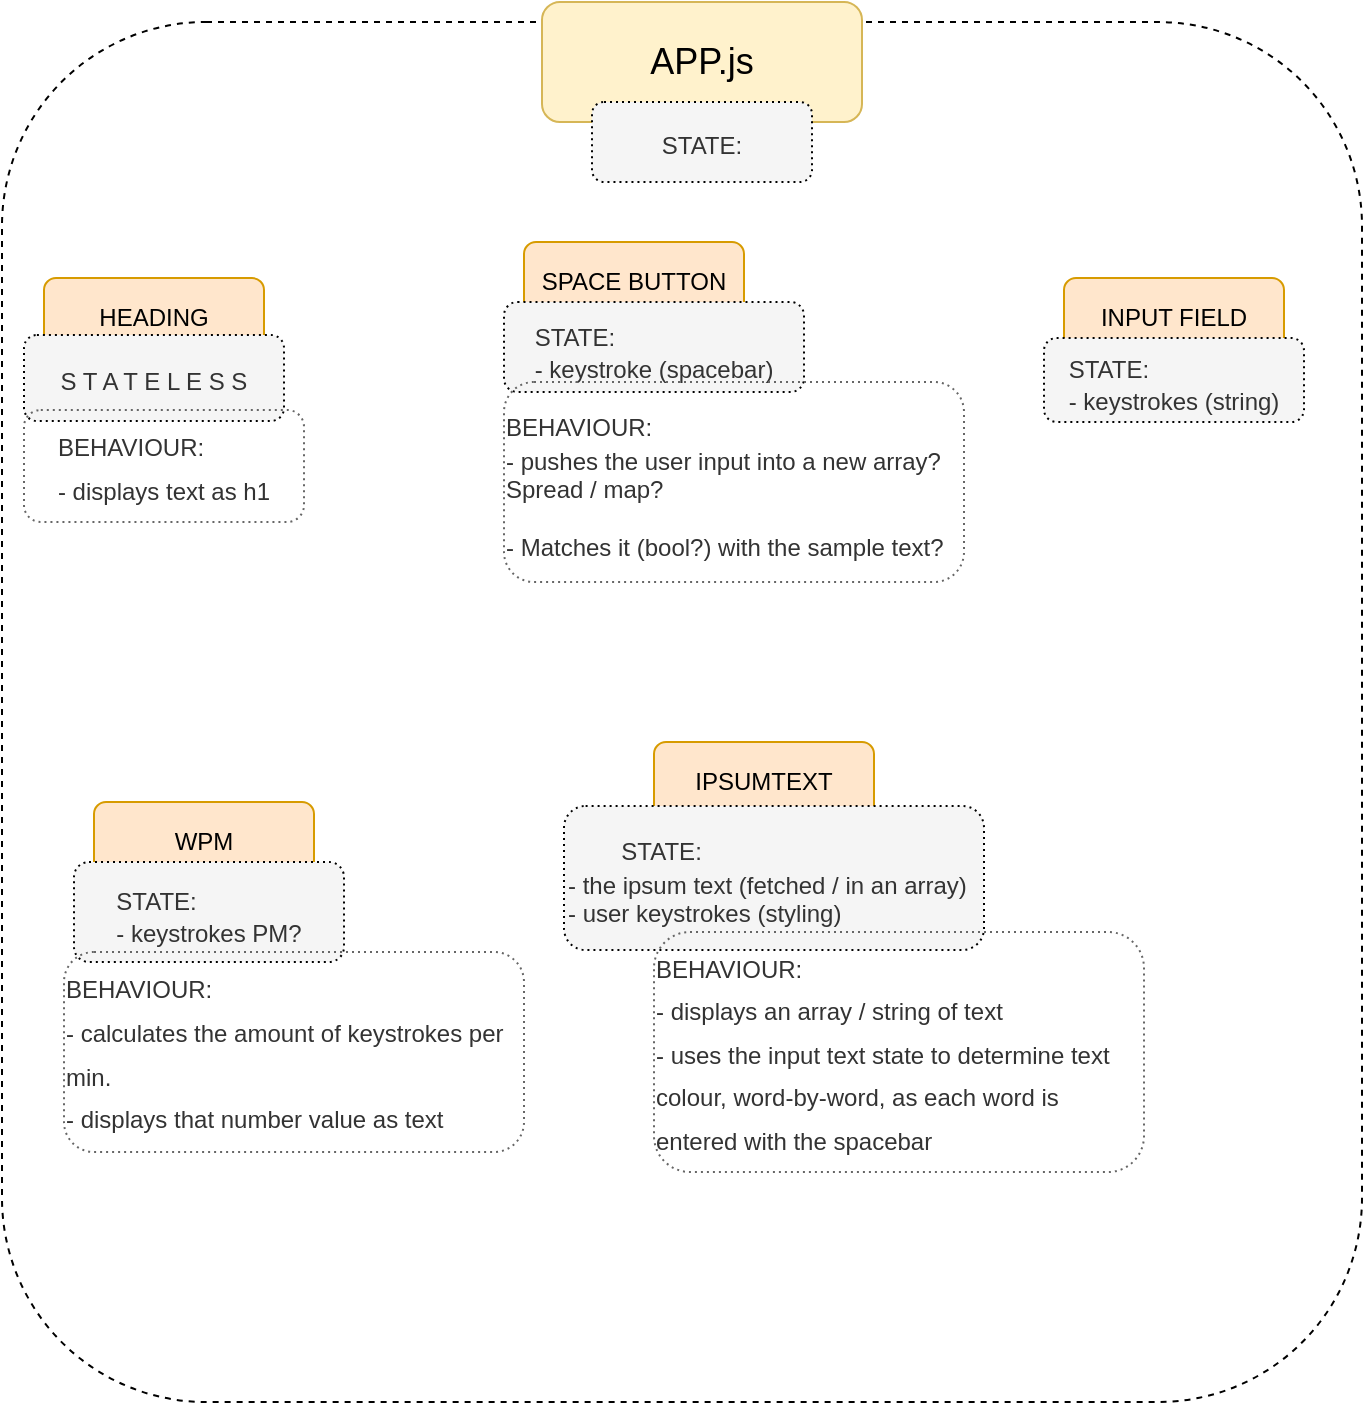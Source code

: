 <mxfile>
    <diagram id="mc69BzW-jYdgBbmferOv" name="Page-1">
        <mxGraphModel dx="883" dy="441" grid="1" gridSize="10" guides="1" tooltips="1" connect="1" arrows="1" fold="1" page="1" pageScale="1" pageWidth="850" pageHeight="1100" math="0" shadow="0">
            <root>
                <mxCell id="0"/>
                <mxCell id="1" parent="0"/>
                <mxCell id="19" value="" style="rounded=1;whiteSpace=wrap;html=1;fontSize=12;strokeColor=#000000;fillColor=none;dashed=1;" vertex="1" parent="1">
                    <mxGeometry x="119" y="40" width="680" height="690" as="geometry"/>
                </mxCell>
                <mxCell id="2" value="&lt;font style=&quot;font-size: 18px&quot;&gt;APP.js&lt;/font&gt;" style="rounded=1;whiteSpace=wrap;html=1;align=center;fillColor=#fff2cc;strokeColor=#d6b656;" vertex="1" parent="1">
                    <mxGeometry x="389" y="30" width="160" height="60" as="geometry"/>
                </mxCell>
                <mxCell id="3" value="HEADING" style="rounded=1;whiteSpace=wrap;html=1;align=center;fillColor=#ffe6cc;strokeColor=#d79b00;" vertex="1" parent="1">
                    <mxGeometry x="140" y="168" width="110" height="40" as="geometry"/>
                </mxCell>
                <mxCell id="11" value="IPSUMTEXT" style="rounded=1;whiteSpace=wrap;html=1;align=center;fillColor=#ffe6cc;strokeColor=#d79b00;" vertex="1" parent="1">
                    <mxGeometry x="445" y="400" width="110" height="40" as="geometry"/>
                </mxCell>
                <mxCell id="13" value="&lt;font style=&quot;font-size: 12px&quot;&gt;STATE:&lt;/font&gt;" style="rounded=1;whiteSpace=wrap;html=1;fontSize=18;fillColor=#f5f5f5;strokeColor=default;fontColor=#333333;dashed=1;dashPattern=1 2;" vertex="1" parent="1">
                    <mxGeometry x="414" y="80" width="110" height="40" as="geometry"/>
                </mxCell>
                <mxCell id="15" value="&lt;div&gt;&lt;span style=&quot;font-size: 12px&quot;&gt;&lt;span style=&quot;white-space: pre&quot;&gt;&#9;&lt;/span&gt;STATE:&lt;/span&gt;&lt;/div&gt;&lt;font style=&quot;font-size: 12px&quot;&gt;&lt;div&gt;&lt;span&gt;- the ipsum text (fetched / in an array)&lt;/span&gt;&lt;/div&gt;&lt;div&gt;&lt;span&gt;- user keystrokes (styling)&lt;/span&gt;&lt;/div&gt;&lt;/font&gt;" style="rounded=1;whiteSpace=wrap;html=1;fontSize=18;fillColor=#f5f5f5;strokeColor=default;fontColor=#333333;dashed=1;dashPattern=1 2;align=left;" vertex="1" parent="1">
                    <mxGeometry x="400" y="432" width="210" height="72" as="geometry"/>
                </mxCell>
                <mxCell id="20" value="INPUT FIELD" style="rounded=1;whiteSpace=wrap;html=1;align=center;fillColor=#ffe6cc;strokeColor=#d79b00;" vertex="1" parent="1">
                    <mxGeometry x="650" y="168" width="110" height="40" as="geometry"/>
                </mxCell>
                <mxCell id="16" value="&lt;div style=&quot;text-align: left&quot;&gt;&lt;span style=&quot;font-size: 12px&quot;&gt;STATE:&lt;/span&gt;&lt;/div&gt;&lt;font style=&quot;font-size: 12px&quot;&gt;&lt;div style=&quot;text-align: left&quot;&gt;&lt;span&gt;- keystrokes (string)&lt;/span&gt;&lt;/div&gt;&lt;/font&gt;" style="rounded=1;whiteSpace=wrap;html=1;fontSize=18;fillColor=#f5f5f5;strokeColor=default;fontColor=#333333;dashed=1;dashPattern=1 2;" vertex="1" parent="1">
                    <mxGeometry x="640" y="198" width="130" height="42" as="geometry"/>
                </mxCell>
                <mxCell id="21" value="SPACE BUTTON" style="rounded=1;whiteSpace=wrap;html=1;align=center;fillColor=#ffe6cc;strokeColor=#d79b00;" vertex="1" parent="1">
                    <mxGeometry x="380" y="150" width="110" height="40" as="geometry"/>
                </mxCell>
                <mxCell id="22" value="&lt;div style=&quot;text-align: left&quot;&gt;&lt;span style=&quot;font-size: 12px&quot;&gt;STATE:&lt;/span&gt;&lt;/div&gt;&lt;span style=&quot;font-size: 12px&quot;&gt;&lt;div style=&quot;text-align: left&quot;&gt;&lt;span&gt;- keystroke (spacebar)&lt;/span&gt;&lt;/div&gt;&lt;/span&gt;" style="rounded=1;whiteSpace=wrap;html=1;fontSize=18;fillColor=#f5f5f5;strokeColor=default;fontColor=#333333;dashed=1;dashPattern=1 2;" vertex="1" parent="1">
                    <mxGeometry x="370" y="180" width="150" height="45" as="geometry"/>
                </mxCell>
                <mxCell id="23" value="WPM" style="rounded=1;whiteSpace=wrap;html=1;align=center;fillColor=#ffe6cc;strokeColor=#d79b00;" vertex="1" parent="1">
                    <mxGeometry x="165" y="430" width="110" height="40" as="geometry"/>
                </mxCell>
                <mxCell id="14" value="&lt;div style=&quot;text-align: left&quot;&gt;&lt;span style=&quot;font-size: 12px&quot;&gt;STATE:&lt;/span&gt;&lt;/div&gt;&lt;font style=&quot;font-size: 12px&quot;&gt;&lt;div style=&quot;text-align: left&quot;&gt;&lt;span&gt;- keystrokes PM?&lt;/span&gt;&lt;/div&gt;&lt;/font&gt;" style="rounded=1;whiteSpace=wrap;html=1;fontSize=18;fillColor=#f5f5f5;strokeColor=default;fontColor=#333333;dashed=1;dashPattern=1 2;" vertex="1" parent="1">
                    <mxGeometry x="155" y="460" width="135" height="50" as="geometry"/>
                </mxCell>
                <mxCell id="28" value="&lt;span style=&quot;font-size: 12px&quot;&gt;S T A T E L E S S&lt;/span&gt;" style="rounded=1;whiteSpace=wrap;html=1;fontSize=18;fillColor=#f5f5f5;strokeColor=default;fontColor=#333333;dashed=1;dashPattern=1 2;" vertex="1" parent="1">
                    <mxGeometry x="130" y="196.5" width="130" height="43" as="geometry"/>
                </mxCell>
                <mxCell id="29" value="&lt;div style=&quot;text-align: left&quot;&gt;&lt;span style=&quot;font-size: 12px&quot;&gt;BEHAVIOUR:&lt;/span&gt;&lt;/div&gt;&lt;span style=&quot;font-size: 12px&quot;&gt;&lt;div style=&quot;text-align: left&quot;&gt;&lt;span&gt;- pushes the user input into a new array? Spread / map?&lt;/span&gt;&lt;/div&gt;&lt;div style=&quot;text-align: left&quot;&gt;&lt;span&gt;&lt;br&gt;&lt;/span&gt;&lt;/div&gt;&lt;div style=&quot;text-align: left&quot;&gt;&lt;span&gt;- Matches it (bool?) with the sample text?&lt;/span&gt;&lt;/div&gt;&lt;/span&gt;" style="rounded=1;whiteSpace=wrap;html=1;fontSize=18;fillColor=none;strokeColor=#666666;fontColor=#333333;dashed=1;dashPattern=1 2;" vertex="1" parent="1">
                    <mxGeometry x="370" y="220" width="230" height="100" as="geometry"/>
                </mxCell>
                <mxCell id="31" value="&lt;div style=&quot;text-align: left&quot;&gt;&lt;span style=&quot;font-size: 12px&quot;&gt;BEHAVIOUR:&lt;/span&gt;&lt;/div&gt;&lt;div style=&quot;text-align: left&quot;&gt;&lt;span style=&quot;font-size: 12px&quot;&gt;- calculates the amount of keystrokes per min.&lt;/span&gt;&lt;/div&gt;&lt;div style=&quot;text-align: left&quot;&gt;&lt;span style=&quot;font-size: 12px&quot;&gt;- displays that number value as text&lt;/span&gt;&lt;/div&gt;" style="rounded=1;whiteSpace=wrap;html=1;fontSize=18;fillColor=none;strokeColor=#666666;fontColor=#333333;dashed=1;dashPattern=1 2;" vertex="1" parent="1">
                    <mxGeometry x="150" y="505" width="230" height="100" as="geometry"/>
                </mxCell>
                <mxCell id="32" value="&lt;div style=&quot;text-align: left&quot;&gt;&lt;span style=&quot;font-size: 12px&quot;&gt;BEHAVIOUR:&lt;/span&gt;&lt;/div&gt;&lt;div style=&quot;text-align: left&quot;&gt;&lt;span style=&quot;font-size: 12px&quot;&gt;- displays text as h1&lt;/span&gt;&lt;/div&gt;" style="rounded=1;whiteSpace=wrap;html=1;fontSize=18;fillColor=none;strokeColor=#666666;fontColor=#333333;dashed=1;dashPattern=1 2;" vertex="1" parent="1">
                    <mxGeometry x="130" y="234" width="140" height="56" as="geometry"/>
                </mxCell>
                <mxCell id="33" value="&lt;div style=&quot;text-align: left&quot;&gt;&lt;span style=&quot;font-size: 12px&quot;&gt;BEHAVIOUR:&lt;/span&gt;&lt;/div&gt;&lt;div style=&quot;text-align: left&quot;&gt;&lt;span style=&quot;font-size: 12px&quot;&gt;- displays an array / string of text&lt;/span&gt;&lt;/div&gt;&lt;div style=&quot;text-align: left&quot;&gt;&lt;span style=&quot;font-size: 12px&quot;&gt;- uses the input text state to determine text colour, word-by-word, as each word is entered with the spacebar&lt;/span&gt;&lt;/div&gt;" style="rounded=1;whiteSpace=wrap;html=1;fontSize=18;fillColor=none;strokeColor=#666666;fontColor=#333333;dashed=1;dashPattern=1 2;" vertex="1" parent="1">
                    <mxGeometry x="445" y="495" width="245" height="120" as="geometry"/>
                </mxCell>
            </root>
        </mxGraphModel>
    </diagram>
</mxfile>